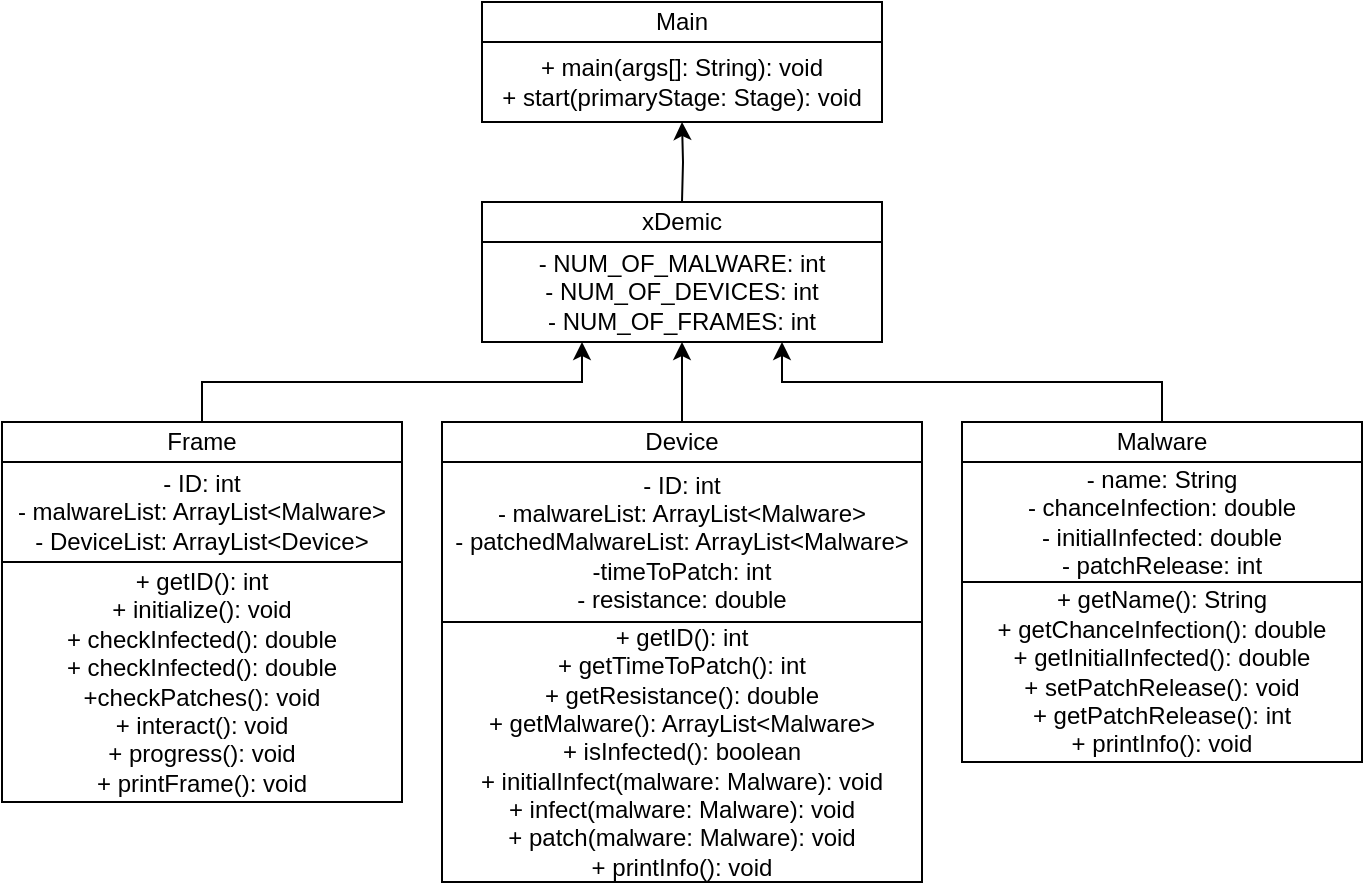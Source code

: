 <mxfile version="14.4.8" type="github">
  <diagram id="C5RBs43oDa-KdzZeNtuy" name="Page-1">
    <mxGraphModel dx="689" dy="559" grid="1" gridSize="10" guides="1" tooltips="1" connect="1" arrows="1" fold="1" page="1" pageScale="1" pageWidth="827" pageHeight="1169" math="0" shadow="0">
      <root>
        <mxCell id="WIyWlLk6GJQsqaUBKTNV-0" />
        <mxCell id="WIyWlLk6GJQsqaUBKTNV-1" parent="WIyWlLk6GJQsqaUBKTNV-0" />
        <mxCell id="gzWh6iva3rg4xpFQuiqM-4" value="xDemic" style="rounded=0;whiteSpace=wrap;html=1;" parent="WIyWlLk6GJQsqaUBKTNV-1" vertex="1">
          <mxGeometry x="320" y="190" width="200" height="20" as="geometry" />
        </mxCell>
        <mxCell id="gzWh6iva3rg4xpFQuiqM-5" value="- NUM_OF_MALWARE: int&lt;br&gt;- NUM_OF_DEVICES: int&lt;br&gt;- NUM_OF_FRAMES: int" style="rounded=0;whiteSpace=wrap;html=1;" parent="WIyWlLk6GJQsqaUBKTNV-1" vertex="1">
          <mxGeometry x="320" y="210" width="200" height="50" as="geometry" />
        </mxCell>
        <mxCell id="PkQqVzZAfAscNi_TRfAs-8" style="edgeStyle=orthogonalEdgeStyle;rounded=0;orthogonalLoop=1;jettySize=auto;html=1;exitX=0.5;exitY=0;exitDx=0;exitDy=0;entryX=0.5;entryY=1;entryDx=0;entryDy=0;" edge="1" parent="WIyWlLk6GJQsqaUBKTNV-1" source="gzWh6iva3rg4xpFQuiqM-7" target="gzWh6iva3rg4xpFQuiqM-5">
          <mxGeometry relative="1" as="geometry" />
        </mxCell>
        <mxCell id="gzWh6iva3rg4xpFQuiqM-7" value="Device" style="rounded=0;whiteSpace=wrap;html=1;" parent="WIyWlLk6GJQsqaUBKTNV-1" vertex="1">
          <mxGeometry x="300" y="300" width="240" height="20" as="geometry" />
        </mxCell>
        <mxCell id="gzWh6iva3rg4xpFQuiqM-8" value="- ID: int&lt;br&gt;- malwareList: ArrayList&amp;lt;Malware&amp;gt;&lt;br&gt;- patchedMalwareList: ArrayList&amp;lt;Malware&amp;gt;&lt;br&gt;-timeToPatch: int&lt;br&gt;- resistance: double" style="rounded=0;whiteSpace=wrap;html=1;" parent="WIyWlLk6GJQsqaUBKTNV-1" vertex="1">
          <mxGeometry x="300" y="320" width="240" height="80" as="geometry" />
        </mxCell>
        <mxCell id="gzWh6iva3rg4xpFQuiqM-9" value="+ getID(): int&lt;br&gt;+ getTimeToPatch(): int&lt;br&gt;+ getResistance(): double&lt;br&gt;+ getMalware(): ArrayList&amp;lt;Malware&amp;gt;&lt;br&gt;+ isInfected(): boolean&lt;br&gt;+ initialInfect(malware: Malware): void&lt;br&gt;+ infect(malware: Malware): void&lt;br&gt;+ patch(malware: Malware): void&lt;br&gt;+ printInfo(): void" style="rounded=0;whiteSpace=wrap;html=1;" parent="WIyWlLk6GJQsqaUBKTNV-1" vertex="1">
          <mxGeometry x="300" y="400" width="240" height="130" as="geometry" />
        </mxCell>
        <mxCell id="gzWh6iva3rg4xpFQuiqM-14" style="edgeStyle=orthogonalEdgeStyle;rounded=0;orthogonalLoop=1;jettySize=auto;html=1;entryX=0.75;entryY=1;entryDx=0;entryDy=0;" parent="WIyWlLk6GJQsqaUBKTNV-1" source="gzWh6iva3rg4xpFQuiqM-10" target="gzWh6iva3rg4xpFQuiqM-5" edge="1">
          <mxGeometry relative="1" as="geometry">
            <mxPoint x="450" y="262" as="targetPoint" />
            <Array as="points">
              <mxPoint x="660" y="280" />
              <mxPoint x="470" y="280" />
            </Array>
          </mxGeometry>
        </mxCell>
        <mxCell id="gzWh6iva3rg4xpFQuiqM-10" value="Malware" style="rounded=0;whiteSpace=wrap;html=1;" parent="WIyWlLk6GJQsqaUBKTNV-1" vertex="1">
          <mxGeometry x="560" y="300" width="200" height="20" as="geometry" />
        </mxCell>
        <mxCell id="gzWh6iva3rg4xpFQuiqM-11" value="- name: String&lt;br&gt;- chanceInfection: double&lt;br&gt;- initialInfected: double&lt;br&gt;- patchRelease: int" style="rounded=0;whiteSpace=wrap;html=1;" parent="WIyWlLk6GJQsqaUBKTNV-1" vertex="1">
          <mxGeometry x="560" y="320" width="200" height="60" as="geometry" />
        </mxCell>
        <mxCell id="gzWh6iva3rg4xpFQuiqM-12" value="+ getName(): String&lt;br&gt;+ getChanceInfection(): double&lt;br&gt;+ getInitialInfected(): double&lt;br&gt;+ setPatchRelease(): void&lt;br&gt;+ getPatchRelease(): int&lt;br&gt;+ printInfo(): void" style="rounded=0;whiteSpace=wrap;html=1;" parent="WIyWlLk6GJQsqaUBKTNV-1" vertex="1">
          <mxGeometry x="560" y="380" width="200" height="90" as="geometry" />
        </mxCell>
        <mxCell id="PkQqVzZAfAscNi_TRfAs-0" value="Main" style="rounded=0;whiteSpace=wrap;html=1;" vertex="1" parent="WIyWlLk6GJQsqaUBKTNV-1">
          <mxGeometry x="320" y="90" width="200" height="20" as="geometry" />
        </mxCell>
        <mxCell id="PkQqVzZAfAscNi_TRfAs-3" value="" style="edgeStyle=orthogonalEdgeStyle;rounded=0;orthogonalLoop=1;jettySize=auto;html=1;" edge="1" parent="WIyWlLk6GJQsqaUBKTNV-1" target="PkQqVzZAfAscNi_TRfAs-1">
          <mxGeometry relative="1" as="geometry">
            <mxPoint x="420" y="190" as="sourcePoint" />
          </mxGeometry>
        </mxCell>
        <mxCell id="PkQqVzZAfAscNi_TRfAs-1" value="+ main(args[]: String): void&lt;br&gt;+ start(primaryStage: Stage): void" style="rounded=0;whiteSpace=wrap;html=1;" vertex="1" parent="WIyWlLk6GJQsqaUBKTNV-1">
          <mxGeometry x="320" y="110" width="200" height="40" as="geometry" />
        </mxCell>
        <mxCell id="PkQqVzZAfAscNi_TRfAs-7" style="edgeStyle=orthogonalEdgeStyle;rounded=0;orthogonalLoop=1;jettySize=auto;html=1;exitX=0.5;exitY=0;exitDx=0;exitDy=0;entryX=0.25;entryY=1;entryDx=0;entryDy=0;" edge="1" parent="WIyWlLk6GJQsqaUBKTNV-1" source="PkQqVzZAfAscNi_TRfAs-4" target="gzWh6iva3rg4xpFQuiqM-5">
          <mxGeometry relative="1" as="geometry" />
        </mxCell>
        <mxCell id="PkQqVzZAfAscNi_TRfAs-4" value="Frame" style="rounded=0;whiteSpace=wrap;html=1;" vertex="1" parent="WIyWlLk6GJQsqaUBKTNV-1">
          <mxGeometry x="80" y="300" width="200" height="20" as="geometry" />
        </mxCell>
        <mxCell id="PkQqVzZAfAscNi_TRfAs-5" value="- ID: int&lt;br&gt;- malwareList: ArrayList&amp;lt;Malware&amp;gt;&lt;br&gt;- DeviceList: ArrayList&amp;lt;Device&amp;gt;" style="rounded=0;whiteSpace=wrap;html=1;" vertex="1" parent="WIyWlLk6GJQsqaUBKTNV-1">
          <mxGeometry x="80" y="320" width="200" height="50" as="geometry" />
        </mxCell>
        <mxCell id="PkQqVzZAfAscNi_TRfAs-6" value="+ getID(): int&lt;br&gt;+ initialize(): void&lt;br&gt;+ checkInfected(): double&lt;br&gt;+ checkInfected(): double&lt;br&gt;+checkPatches(): void&lt;br&gt;+ interact(): void&lt;br&gt;+ progress(): void&lt;br&gt;+ printFrame(): void" style="rounded=0;whiteSpace=wrap;html=1;" vertex="1" parent="WIyWlLk6GJQsqaUBKTNV-1">
          <mxGeometry x="80" y="370" width="200" height="120" as="geometry" />
        </mxCell>
      </root>
    </mxGraphModel>
  </diagram>
</mxfile>
